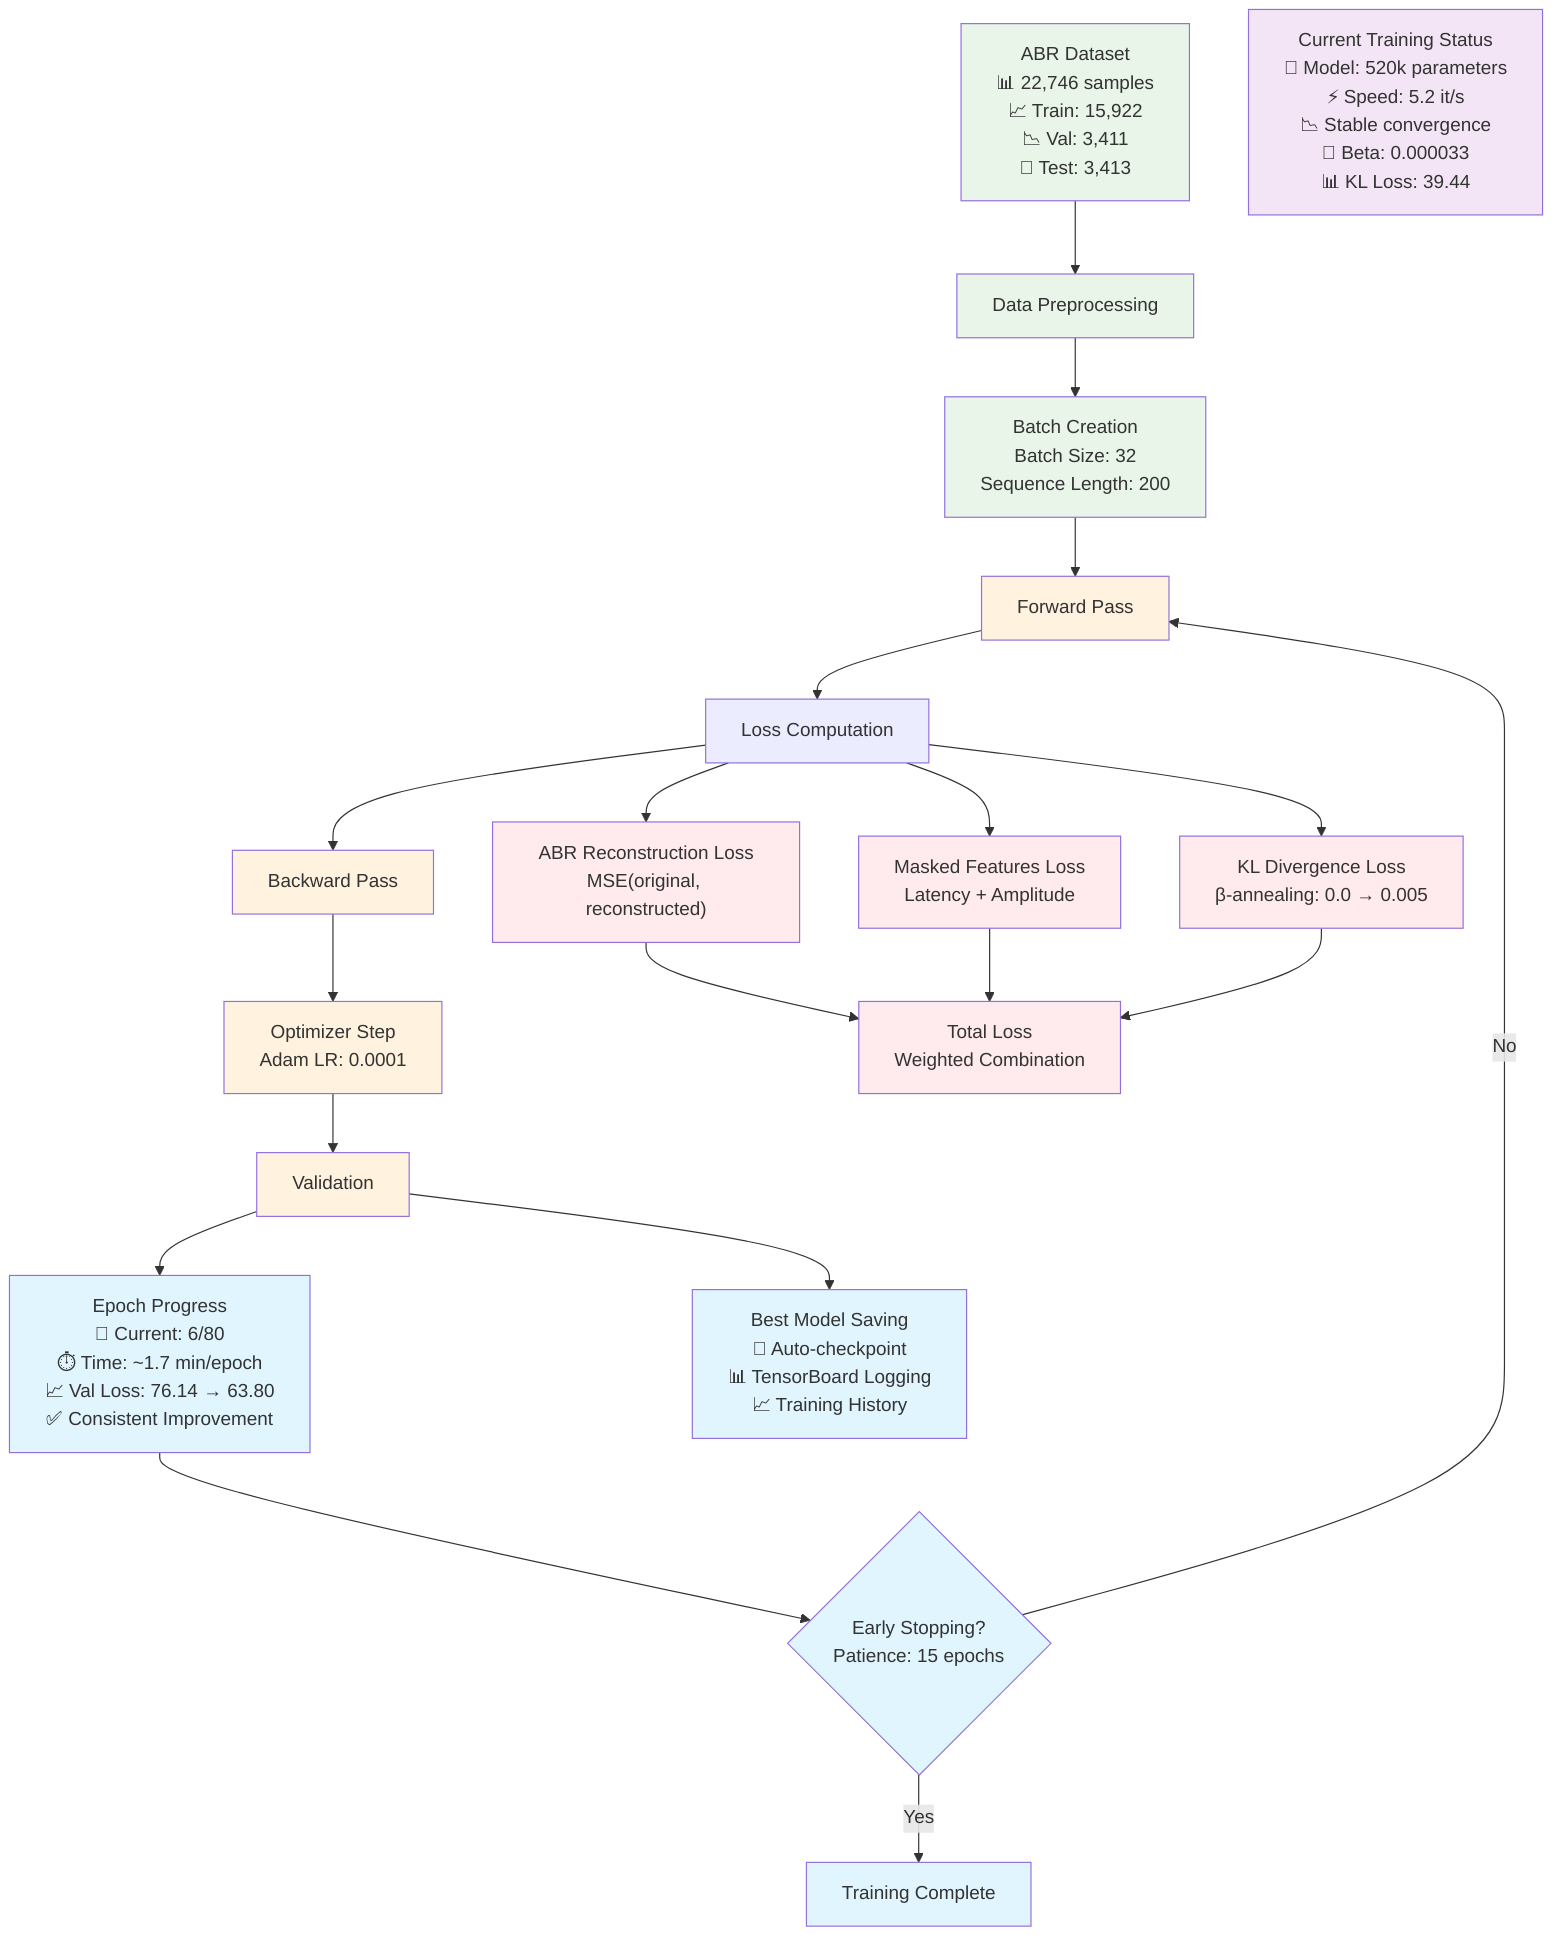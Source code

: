 graph TD
    %% Training Pipeline
    A["ABR Dataset<br/>📊 22,746 samples<br/>📈 Train: 15,922<br/>📉 Val: 3,411<br/>🧪 Test: 3,413"] --> B["Data Preprocessing"]
    
    B --> C["Batch Creation<br/>Batch Size: 32<br/>Sequence Length: 200"]
    
    %% Training Loop
    C --> D["Forward Pass"]
    D --> E["Loss Computation"]
    E --> F["Backward Pass"]
    F --> G["Optimizer Step<br/>Adam LR: 0.0001"]
    G --> H["Validation"]
    
    %% Loss Components
    E --> I["ABR Reconstruction Loss<br/>MSE(original, reconstructed)"]
    E --> J["Masked Features Loss<br/>Latency + Amplitude"]
    E --> K["KL Divergence Loss<br/>β-annealing: 0.0 → 0.005"]
    
    I --> L["Total Loss<br/>Weighted Combination"]
    J --> L
    K --> L
    
    %% Training Progress
    H --> M["Epoch Progress<br/>🎯 Current: 6/80<br/>⏱️ Time: ~1.7 min/epoch<br/>📈 Val Loss: 76.14 → 63.80<br/>✅ Consistent Improvement"]
    
    M --> N{"Early Stopping?<br/>Patience: 15 epochs"}
    N -->|No| D
    N -->|Yes| O["Training Complete"]
    
    %% Checkpointing
    H --> P["Best Model Saving<br/>💾 Auto-checkpoint<br/>📊 TensorBoard Logging<br/>📈 Training History"]
    
    %% Current Status
    Q["Current Training Status<br/>🚀 Model: 520k parameters<br/>⚡ Speed: 5.2 it/s<br/>📉 Stable convergence<br/>🎯 Beta: 0.000033<br/>📊 KL Loss: 39.44"]
    
    %% Styling
    classDef data fill:#e8f5e8
    classDef training fill:#fff3e0
    classDef loss fill:#ffebee
    classDef progress fill:#e1f5fe
    classDef status fill:#f3e5f5

    class A,B,C data
    class D,F,G,H training
    class I,J,K,L loss
    class M,N,O,P progress
    class Q status